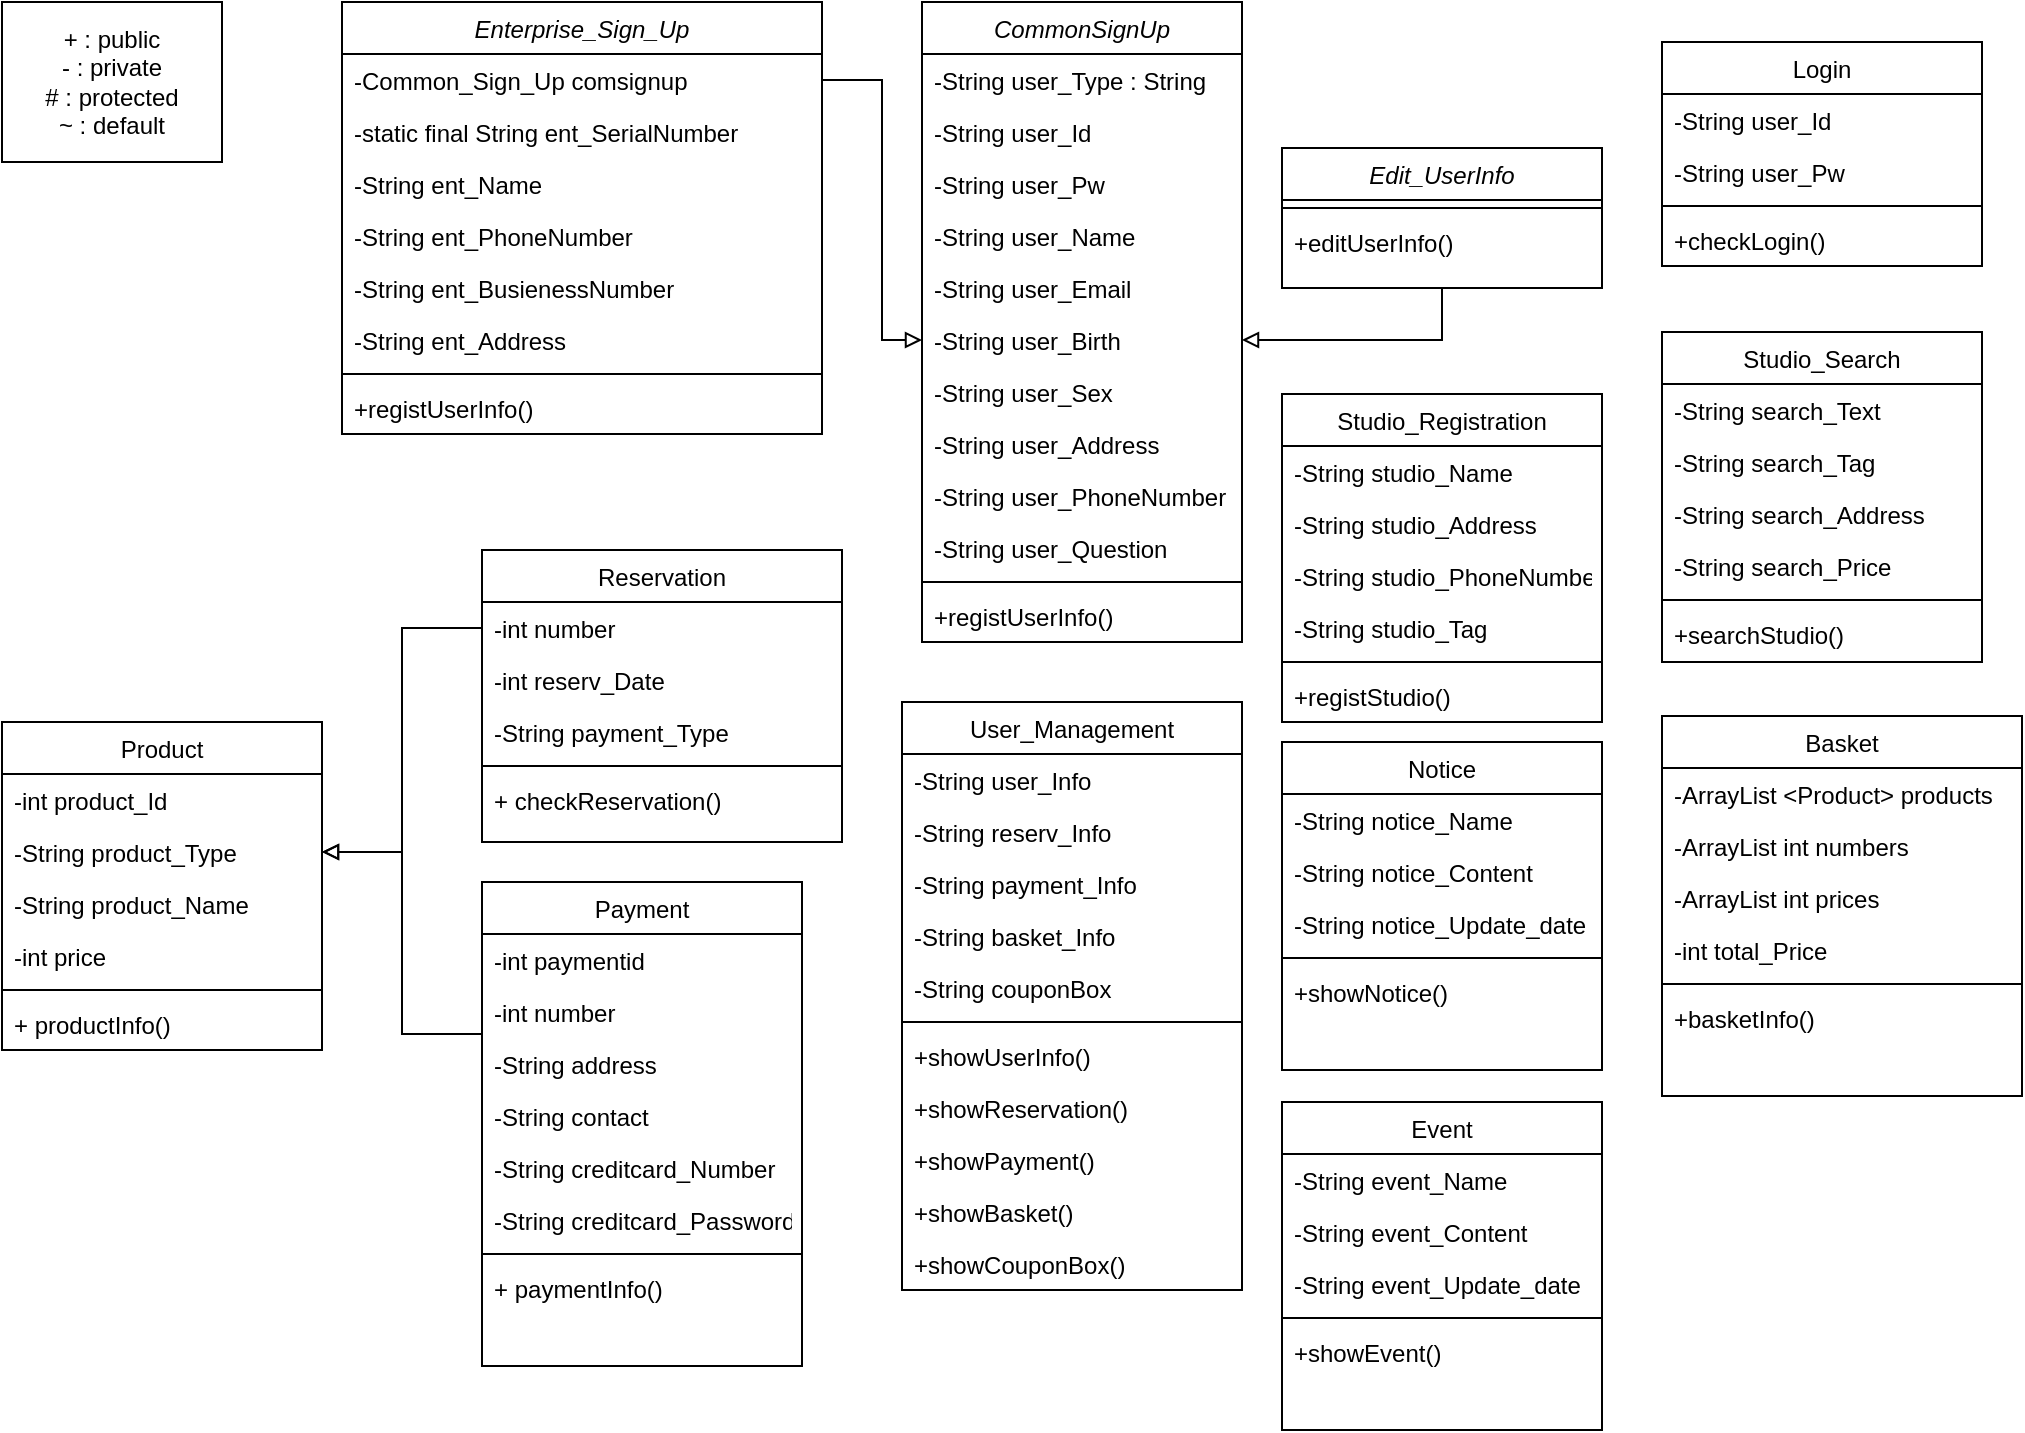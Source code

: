 <mxfile version="14.7.7" type="google"><diagram id="C5RBs43oDa-KdzZeNtuy" name="Page-1"><mxGraphModel dx="2939" dy="1079" grid="1" gridSize="10" guides="1" tooltips="1" connect="1" arrows="1" fold="1" page="1" pageScale="1" pageWidth="1169" pageHeight="827" math="0" shadow="0"><root><mxCell id="WIyWlLk6GJQsqaUBKTNV-0"/><mxCell id="WIyWlLk6GJQsqaUBKTNV-1" parent="WIyWlLk6GJQsqaUBKTNV-0"/><mxCell id="zkfFHV4jXpPFQw0GAbJ--0" value="CommonSignUp" style="swimlane;fontStyle=2;align=center;verticalAlign=top;childLayout=stackLayout;horizontal=1;startSize=26;horizontalStack=0;resizeParent=1;resizeLast=0;collapsible=1;marginBottom=0;rounded=0;shadow=0;strokeWidth=1;" parent="WIyWlLk6GJQsqaUBKTNV-1" vertex="1"><mxGeometry x="-580" y="60" width="160" height="320" as="geometry"><mxRectangle x="230" y="140" width="160" height="26" as="alternateBounds"/></mxGeometry></mxCell><mxCell id="MxGzkqweNesNPingtSe9-57" value="-String user_Type : String" style="text;align=left;verticalAlign=top;spacingLeft=4;spacingRight=4;overflow=hidden;rotatable=0;points=[[0,0.5],[1,0.5]];portConstraint=eastwest;rounded=0;shadow=0;html=0;" parent="zkfFHV4jXpPFQw0GAbJ--0" vertex="1"><mxGeometry y="26" width="160" height="26" as="geometry"/></mxCell><mxCell id="zkfFHV4jXpPFQw0GAbJ--1" value="-String user_Id" style="text;align=left;verticalAlign=top;spacingLeft=4;spacingRight=4;overflow=hidden;rotatable=0;points=[[0,0.5],[1,0.5]];portConstraint=eastwest;" parent="zkfFHV4jXpPFQw0GAbJ--0" vertex="1"><mxGeometry y="52" width="160" height="26" as="geometry"/></mxCell><mxCell id="zkfFHV4jXpPFQw0GAbJ--2" value="-String user_Pw" style="text;align=left;verticalAlign=top;spacingLeft=4;spacingRight=4;overflow=hidden;rotatable=0;points=[[0,0.5],[1,0.5]];portConstraint=eastwest;rounded=0;shadow=0;html=0;" parent="zkfFHV4jXpPFQw0GAbJ--0" vertex="1"><mxGeometry y="78" width="160" height="26" as="geometry"/></mxCell><mxCell id="zkfFHV4jXpPFQw0GAbJ--3" value="-String user_Name" style="text;align=left;verticalAlign=top;spacingLeft=4;spacingRight=4;overflow=hidden;rotatable=0;points=[[0,0.5],[1,0.5]];portConstraint=eastwest;rounded=0;shadow=0;html=0;" parent="zkfFHV4jXpPFQw0GAbJ--0" vertex="1"><mxGeometry y="104" width="160" height="26" as="geometry"/></mxCell><mxCell id="MxGzkqweNesNPingtSe9-55" value="-String user_Email" style="text;align=left;verticalAlign=top;spacingLeft=4;spacingRight=4;overflow=hidden;rotatable=0;points=[[0,0.5],[1,0.5]];portConstraint=eastwest;rounded=0;shadow=0;html=0;" parent="zkfFHV4jXpPFQw0GAbJ--0" vertex="1"><mxGeometry y="130" width="160" height="26" as="geometry"/></mxCell><mxCell id="MxGzkqweNesNPingtSe9-60" value="-String user_Birth" style="text;align=left;verticalAlign=top;spacingLeft=4;spacingRight=4;overflow=hidden;rotatable=0;points=[[0,0.5],[1,0.5]];portConstraint=eastwest;rounded=0;shadow=0;html=0;" parent="zkfFHV4jXpPFQw0GAbJ--0" vertex="1"><mxGeometry y="156" width="160" height="26" as="geometry"/></mxCell><mxCell id="MxGzkqweNesNPingtSe9-74" value="-String user_Sex" style="text;align=left;verticalAlign=top;spacingLeft=4;spacingRight=4;overflow=hidden;rotatable=0;points=[[0,0.5],[1,0.5]];portConstraint=eastwest;rounded=0;shadow=0;html=0;" parent="zkfFHV4jXpPFQw0GAbJ--0" vertex="1"><mxGeometry y="182" width="160" height="26" as="geometry"/></mxCell><mxCell id="MxGzkqweNesNPingtSe9-59" value="-String user_Address" style="text;align=left;verticalAlign=top;spacingLeft=4;spacingRight=4;overflow=hidden;rotatable=0;points=[[0,0.5],[1,0.5]];portConstraint=eastwest;rounded=0;shadow=0;html=0;" parent="zkfFHV4jXpPFQw0GAbJ--0" vertex="1"><mxGeometry y="208" width="160" height="26" as="geometry"/></mxCell><mxCell id="MxGzkqweNesNPingtSe9-58" value="-String user_PhoneNumber" style="text;align=left;verticalAlign=top;spacingLeft=4;spacingRight=4;overflow=hidden;rotatable=0;points=[[0,0.5],[1,0.5]];portConstraint=eastwest;rounded=0;shadow=0;html=0;" parent="zkfFHV4jXpPFQw0GAbJ--0" vertex="1"><mxGeometry y="234" width="160" height="26" as="geometry"/></mxCell><mxCell id="MxGzkqweNesNPingtSe9-56" value="-String user_Question" style="text;align=left;verticalAlign=top;spacingLeft=4;spacingRight=4;overflow=hidden;rotatable=0;points=[[0,0.5],[1,0.5]];portConstraint=eastwest;rounded=0;shadow=0;html=0;" parent="zkfFHV4jXpPFQw0GAbJ--0" vertex="1"><mxGeometry y="260" width="160" height="26" as="geometry"/></mxCell><mxCell id="zkfFHV4jXpPFQw0GAbJ--4" value="" style="line;html=1;strokeWidth=1;align=left;verticalAlign=middle;spacingTop=-1;spacingLeft=3;spacingRight=3;rotatable=0;labelPosition=right;points=[];portConstraint=eastwest;" parent="zkfFHV4jXpPFQw0GAbJ--0" vertex="1"><mxGeometry y="286" width="160" height="8" as="geometry"/></mxCell><mxCell id="zkfFHV4jXpPFQw0GAbJ--5" value="+registUserInfo()" style="text;align=left;verticalAlign=top;spacingLeft=4;spacingRight=4;overflow=hidden;rotatable=0;points=[[0,0.5],[1,0.5]];portConstraint=eastwest;" parent="zkfFHV4jXpPFQw0GAbJ--0" vertex="1"><mxGeometry y="294" width="160" height="26" as="geometry"/></mxCell><mxCell id="zkfFHV4jXpPFQw0GAbJ--6" value="Payment" style="swimlane;fontStyle=0;align=center;verticalAlign=top;childLayout=stackLayout;horizontal=1;startSize=26;horizontalStack=0;resizeParent=1;resizeLast=0;collapsible=1;marginBottom=0;rounded=0;shadow=0;strokeWidth=1;" parent="WIyWlLk6GJQsqaUBKTNV-1" vertex="1"><mxGeometry x="-800" y="500" width="160" height="242" as="geometry"><mxRectangle x="130" y="380" width="160" height="26" as="alternateBounds"/></mxGeometry></mxCell><mxCell id="zkfFHV4jXpPFQw0GAbJ--7" value="-int paymentid" style="text;align=left;verticalAlign=top;spacingLeft=4;spacingRight=4;overflow=hidden;rotatable=0;points=[[0,0.5],[1,0.5]];portConstraint=eastwest;" parent="zkfFHV4jXpPFQw0GAbJ--6" vertex="1"><mxGeometry y="26" width="160" height="26" as="geometry"/></mxCell><mxCell id="MxGzkqweNesNPingtSe9-85" value="-int number" style="text;align=left;verticalAlign=top;spacingLeft=4;spacingRight=4;overflow=hidden;rotatable=0;points=[[0,0.5],[1,0.5]];portConstraint=eastwest;rounded=0;shadow=0;html=0;" parent="zkfFHV4jXpPFQw0GAbJ--6" vertex="1"><mxGeometry y="52" width="160" height="26" as="geometry"/></mxCell><mxCell id="MxGzkqweNesNPingtSe9-86" value="-String address" style="text;align=left;verticalAlign=top;spacingLeft=4;spacingRight=4;overflow=hidden;rotatable=0;points=[[0,0.5],[1,0.5]];portConstraint=eastwest;rounded=0;shadow=0;html=0;" parent="zkfFHV4jXpPFQw0GAbJ--6" vertex="1"><mxGeometry y="78" width="160" height="26" as="geometry"/></mxCell><mxCell id="MxGzkqweNesNPingtSe9-88" value="-String contact" style="text;align=left;verticalAlign=top;spacingLeft=4;spacingRight=4;overflow=hidden;rotatable=0;points=[[0,0.5],[1,0.5]];portConstraint=eastwest;rounded=0;shadow=0;html=0;" parent="zkfFHV4jXpPFQw0GAbJ--6" vertex="1"><mxGeometry y="104" width="160" height="26" as="geometry"/></mxCell><mxCell id="MxGzkqweNesNPingtSe9-89" value="-String creditcard_Number" style="text;align=left;verticalAlign=top;spacingLeft=4;spacingRight=4;overflow=hidden;rotatable=0;points=[[0,0.5],[1,0.5]];portConstraint=eastwest;rounded=0;shadow=0;html=0;" parent="zkfFHV4jXpPFQw0GAbJ--6" vertex="1"><mxGeometry y="130" width="160" height="26" as="geometry"/></mxCell><mxCell id="MxGzkqweNesNPingtSe9-87" value="-String creditcard_Password" style="text;align=left;verticalAlign=top;spacingLeft=4;spacingRight=4;overflow=hidden;rotatable=0;points=[[0,0.5],[1,0.5]];portConstraint=eastwest;rounded=0;shadow=0;html=0;" parent="zkfFHV4jXpPFQw0GAbJ--6" vertex="1"><mxGeometry y="156" width="160" height="26" as="geometry"/></mxCell><mxCell id="zkfFHV4jXpPFQw0GAbJ--9" value="" style="line;html=1;strokeWidth=1;align=left;verticalAlign=middle;spacingTop=-1;spacingLeft=3;spacingRight=3;rotatable=0;labelPosition=right;points=[];portConstraint=eastwest;" parent="zkfFHV4jXpPFQw0GAbJ--6" vertex="1"><mxGeometry y="182" width="160" height="8" as="geometry"/></mxCell><mxCell id="zkfFHV4jXpPFQw0GAbJ--11" value="+ paymentInfo()" style="text;align=left;verticalAlign=top;spacingLeft=4;spacingRight=4;overflow=hidden;rotatable=0;points=[[0,0.5],[1,0.5]];portConstraint=eastwest;" parent="zkfFHV4jXpPFQw0GAbJ--6" vertex="1"><mxGeometry y="190" width="160" height="26" as="geometry"/></mxCell><mxCell id="zkfFHV4jXpPFQw0GAbJ--13" value="Reservation" style="swimlane;fontStyle=0;align=center;verticalAlign=top;childLayout=stackLayout;horizontal=1;startSize=26;horizontalStack=0;resizeParent=1;resizeLast=0;collapsible=1;marginBottom=0;rounded=0;shadow=0;strokeWidth=1;" parent="WIyWlLk6GJQsqaUBKTNV-1" vertex="1"><mxGeometry x="-800" y="334" width="180" height="146" as="geometry"><mxRectangle x="340" y="380" width="170" height="26" as="alternateBounds"/></mxGeometry></mxCell><mxCell id="MxGzkqweNesNPingtSe9-90" value="-int number" style="text;align=left;verticalAlign=top;spacingLeft=4;spacingRight=4;overflow=hidden;rotatable=0;points=[[0,0.5],[1,0.5]];portConstraint=eastwest;" parent="zkfFHV4jXpPFQw0GAbJ--13" vertex="1"><mxGeometry y="26" width="180" height="26" as="geometry"/></mxCell><mxCell id="MxGzkqweNesNPingtSe9-91" value="-int reserv_Date" style="text;align=left;verticalAlign=top;spacingLeft=4;spacingRight=4;overflow=hidden;rotatable=0;points=[[0,0.5],[1,0.5]];portConstraint=eastwest;" parent="zkfFHV4jXpPFQw0GAbJ--13" vertex="1"><mxGeometry y="52" width="180" height="26" as="geometry"/></mxCell><mxCell id="P-8NNqymHX-jwyXwm2kU-3" value="-String payment_Type" style="text;align=left;verticalAlign=top;spacingLeft=4;spacingRight=4;overflow=hidden;rotatable=0;points=[[0,0.5],[1,0.5]];portConstraint=eastwest;" parent="zkfFHV4jXpPFQw0GAbJ--13" vertex="1"><mxGeometry y="78" width="180" height="26" as="geometry"/></mxCell><mxCell id="zkfFHV4jXpPFQw0GAbJ--15" value="" style="line;html=1;strokeWidth=1;align=left;verticalAlign=middle;spacingTop=-1;spacingLeft=3;spacingRight=3;rotatable=0;labelPosition=right;points=[];portConstraint=eastwest;" parent="zkfFHV4jXpPFQw0GAbJ--13" vertex="1"><mxGeometry y="104" width="180" height="8" as="geometry"/></mxCell><mxCell id="P-8NNqymHX-jwyXwm2kU-4" value="+ checkReservation()" style="text;align=left;verticalAlign=top;spacingLeft=4;spacingRight=4;overflow=hidden;rotatable=0;points=[[0,0.5],[1,0.5]];portConstraint=eastwest;" parent="zkfFHV4jXpPFQw0GAbJ--13" vertex="1"><mxGeometry y="112" width="180" height="28" as="geometry"/></mxCell><mxCell id="zkfFHV4jXpPFQw0GAbJ--17" value="Login" style="swimlane;fontStyle=0;align=center;verticalAlign=top;childLayout=stackLayout;horizontal=1;startSize=26;horizontalStack=0;resizeParent=1;resizeLast=0;collapsible=1;marginBottom=0;rounded=0;shadow=0;strokeWidth=1;" parent="WIyWlLk6GJQsqaUBKTNV-1" vertex="1"><mxGeometry x="-210" y="80" width="160" height="112" as="geometry"><mxRectangle x="550" y="140" width="160" height="26" as="alternateBounds"/></mxGeometry></mxCell><mxCell id="zkfFHV4jXpPFQw0GAbJ--18" value="-String user_Id" style="text;align=left;verticalAlign=top;spacingLeft=4;spacingRight=4;overflow=hidden;rotatable=0;points=[[0,0.5],[1,0.5]];portConstraint=eastwest;" parent="zkfFHV4jXpPFQw0GAbJ--17" vertex="1"><mxGeometry y="26" width="160" height="26" as="geometry"/></mxCell><mxCell id="zkfFHV4jXpPFQw0GAbJ--19" value="-String user_Pw" style="text;align=left;verticalAlign=top;spacingLeft=4;spacingRight=4;overflow=hidden;rotatable=0;points=[[0,0.5],[1,0.5]];portConstraint=eastwest;rounded=0;shadow=0;html=0;" parent="zkfFHV4jXpPFQw0GAbJ--17" vertex="1"><mxGeometry y="52" width="160" height="26" as="geometry"/></mxCell><mxCell id="zkfFHV4jXpPFQw0GAbJ--23" value="" style="line;html=1;strokeWidth=1;align=left;verticalAlign=middle;spacingTop=-1;spacingLeft=3;spacingRight=3;rotatable=0;labelPosition=right;points=[];portConstraint=eastwest;" parent="zkfFHV4jXpPFQw0GAbJ--17" vertex="1"><mxGeometry y="78" width="160" height="8" as="geometry"/></mxCell><mxCell id="P-8NNqymHX-jwyXwm2kU-0" value="+checkLogin()" style="text;align=left;verticalAlign=top;spacingLeft=4;spacingRight=4;overflow=hidden;rotatable=0;points=[[0,0.5],[1,0.5]];portConstraint=eastwest;" parent="zkfFHV4jXpPFQw0GAbJ--17" vertex="1"><mxGeometry y="86" width="160" height="26" as="geometry"/></mxCell><mxCell id="MxGzkqweNesNPingtSe9-0" value="+ : public&lt;br&gt;- : private&lt;br&gt;# : protected&lt;br&gt;~ : default" style="rounded=0;whiteSpace=wrap;html=1;" parent="WIyWlLk6GJQsqaUBKTNV-1" vertex="1"><mxGeometry x="-1040" y="60" width="110" height="80" as="geometry"/></mxCell><mxCell id="MxGzkqweNesNPingtSe9-1" value="Basket" style="swimlane;fontStyle=0;align=center;verticalAlign=top;childLayout=stackLayout;horizontal=1;startSize=26;horizontalStack=0;resizeParent=1;resizeLast=0;collapsible=1;marginBottom=0;rounded=0;shadow=0;strokeWidth=1;" parent="WIyWlLk6GJQsqaUBKTNV-1" vertex="1"><mxGeometry x="-210" y="417" width="180" height="190" as="geometry"><mxRectangle x="550" y="140" width="160" height="26" as="alternateBounds"/></mxGeometry></mxCell><mxCell id="MxGzkqweNesNPingtSe9-2" value="-ArrayList &lt;Product&gt; products" style="text;align=left;verticalAlign=top;spacingLeft=4;spacingRight=4;overflow=hidden;rotatable=0;points=[[0,0.5],[1,0.5]];portConstraint=eastwest;" parent="MxGzkqweNesNPingtSe9-1" vertex="1"><mxGeometry y="26" width="180" height="26" as="geometry"/></mxCell><mxCell id="MxGzkqweNesNPingtSe9-3" value="-ArrayList int numbers" style="text;align=left;verticalAlign=top;spacingLeft=4;spacingRight=4;overflow=hidden;rotatable=0;points=[[0,0.5],[1,0.5]];portConstraint=eastwest;rounded=0;shadow=0;html=0;" parent="MxGzkqweNesNPingtSe9-1" vertex="1"><mxGeometry y="52" width="180" height="26" as="geometry"/></mxCell><mxCell id="MxGzkqweNesNPingtSe9-4" value="-ArrayList int prices" style="text;align=left;verticalAlign=top;spacingLeft=4;spacingRight=4;overflow=hidden;rotatable=0;points=[[0,0.5],[1,0.5]];portConstraint=eastwest;rounded=0;shadow=0;html=0;" parent="MxGzkqweNesNPingtSe9-1" vertex="1"><mxGeometry y="78" width="180" height="26" as="geometry"/></mxCell><mxCell id="MxGzkqweNesNPingtSe9-5" value="-int total_Price" style="text;align=left;verticalAlign=top;spacingLeft=4;spacingRight=4;overflow=hidden;rotatable=0;points=[[0,0.5],[1,0.5]];portConstraint=eastwest;rounded=0;shadow=0;html=0;" parent="MxGzkqweNesNPingtSe9-1" vertex="1"><mxGeometry y="104" width="180" height="26" as="geometry"/></mxCell><mxCell id="MxGzkqweNesNPingtSe9-7" value="" style="line;html=1;strokeWidth=1;align=left;verticalAlign=middle;spacingTop=-1;spacingLeft=3;spacingRight=3;rotatable=0;labelPosition=right;points=[];portConstraint=eastwest;" parent="MxGzkqweNesNPingtSe9-1" vertex="1"><mxGeometry y="130" width="180" height="8" as="geometry"/></mxCell><mxCell id="MxGzkqweNesNPingtSe9-8" value="+basketInfo()" style="text;align=left;verticalAlign=top;spacingLeft=4;spacingRight=4;overflow=hidden;rotatable=0;points=[[0,0.5],[1,0.5]];portConstraint=eastwest;" parent="MxGzkqweNesNPingtSe9-1" vertex="1"><mxGeometry y="138" width="180" height="26" as="geometry"/></mxCell><mxCell id="MxGzkqweNesNPingtSe9-10" value="Studio_Registration" style="swimlane;fontStyle=0;align=center;verticalAlign=top;childLayout=stackLayout;horizontal=1;startSize=26;horizontalStack=0;resizeParent=1;resizeLast=0;collapsible=1;marginBottom=0;rounded=0;shadow=0;strokeWidth=1;" parent="WIyWlLk6GJQsqaUBKTNV-1" vertex="1"><mxGeometry x="-400" y="256" width="160" height="164" as="geometry"><mxRectangle x="550" y="140" width="160" height="26" as="alternateBounds"/></mxGeometry></mxCell><mxCell id="MxGzkqweNesNPingtSe9-11" value="-String studio_Name" style="text;align=left;verticalAlign=top;spacingLeft=4;spacingRight=4;overflow=hidden;rotatable=0;points=[[0,0.5],[1,0.5]];portConstraint=eastwest;" parent="MxGzkqweNesNPingtSe9-10" vertex="1"><mxGeometry y="26" width="160" height="26" as="geometry"/></mxCell><mxCell id="MxGzkqweNesNPingtSe9-12" value="-String studio_Address" style="text;align=left;verticalAlign=top;spacingLeft=4;spacingRight=4;overflow=hidden;rotatable=0;points=[[0,0.5],[1,0.5]];portConstraint=eastwest;rounded=0;shadow=0;html=0;" parent="MxGzkqweNesNPingtSe9-10" vertex="1"><mxGeometry y="52" width="160" height="26" as="geometry"/></mxCell><mxCell id="MxGzkqweNesNPingtSe9-13" value="-String studio_PhoneNumber" style="text;align=left;verticalAlign=top;spacingLeft=4;spacingRight=4;overflow=hidden;rotatable=0;points=[[0,0.5],[1,0.5]];portConstraint=eastwest;rounded=0;shadow=0;html=0;" parent="MxGzkqweNesNPingtSe9-10" vertex="1"><mxGeometry y="78" width="160" height="26" as="geometry"/></mxCell><mxCell id="MxGzkqweNesNPingtSe9-14" value="-String studio_Tag" style="text;align=left;verticalAlign=top;spacingLeft=4;spacingRight=4;overflow=hidden;rotatable=0;points=[[0,0.5],[1,0.5]];portConstraint=eastwest;rounded=0;shadow=0;html=0;" parent="MxGzkqweNesNPingtSe9-10" vertex="1"><mxGeometry y="104" width="160" height="26" as="geometry"/></mxCell><mxCell id="MxGzkqweNesNPingtSe9-16" value="" style="line;html=1;strokeWidth=1;align=left;verticalAlign=middle;spacingTop=-1;spacingLeft=3;spacingRight=3;rotatable=0;labelPosition=right;points=[];portConstraint=eastwest;" parent="MxGzkqweNesNPingtSe9-10" vertex="1"><mxGeometry y="130" width="160" height="8" as="geometry"/></mxCell><mxCell id="MxGzkqweNesNPingtSe9-17" value="+registStudio()" style="text;align=left;verticalAlign=top;spacingLeft=4;spacingRight=4;overflow=hidden;rotatable=0;points=[[0,0.5],[1,0.5]];portConstraint=eastwest;" parent="MxGzkqweNesNPingtSe9-10" vertex="1"><mxGeometry y="138" width="160" height="26" as="geometry"/></mxCell><mxCell id="MxGzkqweNesNPingtSe9-19" value="User_Management" style="swimlane;fontStyle=0;align=center;verticalAlign=top;childLayout=stackLayout;horizontal=1;startSize=26;horizontalStack=0;resizeParent=1;resizeLast=0;collapsible=1;marginBottom=0;rounded=0;shadow=0;strokeWidth=1;" parent="WIyWlLk6GJQsqaUBKTNV-1" vertex="1"><mxGeometry x="-590" y="410" width="170" height="294" as="geometry"><mxRectangle x="550" y="140" width="160" height="26" as="alternateBounds"/></mxGeometry></mxCell><mxCell id="MxGzkqweNesNPingtSe9-20" value="-String user_Info" style="text;align=left;verticalAlign=top;spacingLeft=4;spacingRight=4;overflow=hidden;rotatable=0;points=[[0,0.5],[1,0.5]];portConstraint=eastwest;" parent="MxGzkqweNesNPingtSe9-19" vertex="1"><mxGeometry y="26" width="170" height="26" as="geometry"/></mxCell><mxCell id="MxGzkqweNesNPingtSe9-21" value="-String reserv_Info" style="text;align=left;verticalAlign=top;spacingLeft=4;spacingRight=4;overflow=hidden;rotatable=0;points=[[0,0.5],[1,0.5]];portConstraint=eastwest;rounded=0;shadow=0;html=0;" parent="MxGzkqweNesNPingtSe9-19" vertex="1"><mxGeometry y="52" width="170" height="26" as="geometry"/></mxCell><mxCell id="MxGzkqweNesNPingtSe9-22" value="-String payment_Info" style="text;align=left;verticalAlign=top;spacingLeft=4;spacingRight=4;overflow=hidden;rotatable=0;points=[[0,0.5],[1,0.5]];portConstraint=eastwest;rounded=0;shadow=0;html=0;" parent="MxGzkqweNesNPingtSe9-19" vertex="1"><mxGeometry y="78" width="170" height="26" as="geometry"/></mxCell><mxCell id="MxGzkqweNesNPingtSe9-23" value="-String basket_Info" style="text;align=left;verticalAlign=top;spacingLeft=4;spacingRight=4;overflow=hidden;rotatable=0;points=[[0,0.5],[1,0.5]];portConstraint=eastwest;rounded=0;shadow=0;html=0;" parent="MxGzkqweNesNPingtSe9-19" vertex="1"><mxGeometry y="104" width="170" height="26" as="geometry"/></mxCell><mxCell id="MxGzkqweNesNPingtSe9-24" value="-String couponBox" style="text;align=left;verticalAlign=top;spacingLeft=4;spacingRight=4;overflow=hidden;rotatable=0;points=[[0,0.5],[1,0.5]];portConstraint=eastwest;rounded=0;shadow=0;html=0;" parent="MxGzkqweNesNPingtSe9-19" vertex="1"><mxGeometry y="130" width="170" height="26" as="geometry"/></mxCell><mxCell id="MxGzkqweNesNPingtSe9-25" value="" style="line;html=1;strokeWidth=1;align=left;verticalAlign=middle;spacingTop=-1;spacingLeft=3;spacingRight=3;rotatable=0;labelPosition=right;points=[];portConstraint=eastwest;" parent="MxGzkqweNesNPingtSe9-19" vertex="1"><mxGeometry y="156" width="170" height="8" as="geometry"/></mxCell><mxCell id="MxGzkqweNesNPingtSe9-26" value="+showUserInfo()" style="text;align=left;verticalAlign=top;spacingLeft=4;spacingRight=4;overflow=hidden;rotatable=0;points=[[0,0.5],[1,0.5]];portConstraint=eastwest;" parent="MxGzkqweNesNPingtSe9-19" vertex="1"><mxGeometry y="164" width="170" height="26" as="geometry"/></mxCell><mxCell id="P-8NNqymHX-jwyXwm2kU-6" value="+showReservation()" style="text;align=left;verticalAlign=top;spacingLeft=4;spacingRight=4;overflow=hidden;rotatable=0;points=[[0,0.5],[1,0.5]];portConstraint=eastwest;" parent="MxGzkqweNesNPingtSe9-19" vertex="1"><mxGeometry y="190" width="170" height="26" as="geometry"/></mxCell><mxCell id="P-8NNqymHX-jwyXwm2kU-7" value="+showPayment()" style="text;align=left;verticalAlign=top;spacingLeft=4;spacingRight=4;overflow=hidden;rotatable=0;points=[[0,0.5],[1,0.5]];portConstraint=eastwest;" parent="MxGzkqweNesNPingtSe9-19" vertex="1"><mxGeometry y="216" width="170" height="26" as="geometry"/></mxCell><mxCell id="P-8NNqymHX-jwyXwm2kU-8" value="+showBasket()" style="text;align=left;verticalAlign=top;spacingLeft=4;spacingRight=4;overflow=hidden;rotatable=0;points=[[0,0.5],[1,0.5]];portConstraint=eastwest;" parent="MxGzkqweNesNPingtSe9-19" vertex="1"><mxGeometry y="242" width="170" height="26" as="geometry"/></mxCell><mxCell id="P-8NNqymHX-jwyXwm2kU-9" value="+showCouponBox()" style="text;align=left;verticalAlign=top;spacingLeft=4;spacingRight=4;overflow=hidden;rotatable=0;points=[[0,0.5],[1,0.5]];portConstraint=eastwest;" parent="MxGzkqweNesNPingtSe9-19" vertex="1"><mxGeometry y="268" width="170" height="26" as="geometry"/></mxCell><mxCell id="MxGzkqweNesNPingtSe9-28" value="Studio_Search" style="swimlane;fontStyle=0;align=center;verticalAlign=top;childLayout=stackLayout;horizontal=1;startSize=26;horizontalStack=0;resizeParent=1;resizeLast=0;collapsible=1;marginBottom=0;rounded=0;shadow=0;strokeWidth=1;" parent="WIyWlLk6GJQsqaUBKTNV-1" vertex="1"><mxGeometry x="-210" y="225" width="160" height="165" as="geometry"><mxRectangle x="550" y="140" width="160" height="26" as="alternateBounds"/></mxGeometry></mxCell><mxCell id="MxGzkqweNesNPingtSe9-29" value="-String search_Text" style="text;align=left;verticalAlign=top;spacingLeft=4;spacingRight=4;overflow=hidden;rotatable=0;points=[[0,0.5],[1,0.5]];portConstraint=eastwest;" parent="MxGzkqweNesNPingtSe9-28" vertex="1"><mxGeometry y="26" width="160" height="26" as="geometry"/></mxCell><mxCell id="MxGzkqweNesNPingtSe9-102" value="-String search_Tag" style="text;align=left;verticalAlign=top;spacingLeft=4;spacingRight=4;overflow=hidden;rotatable=0;points=[[0,0.5],[1,0.5]];portConstraint=eastwest;" parent="MxGzkqweNesNPingtSe9-28" vertex="1"><mxGeometry y="52" width="160" height="26" as="geometry"/></mxCell><mxCell id="MxGzkqweNesNPingtSe9-103" value="-String search_Address" style="text;align=left;verticalAlign=top;spacingLeft=4;spacingRight=4;overflow=hidden;rotatable=0;points=[[0,0.5],[1,0.5]];portConstraint=eastwest;" parent="MxGzkqweNesNPingtSe9-28" vertex="1"><mxGeometry y="78" width="160" height="26" as="geometry"/></mxCell><mxCell id="MxGzkqweNesNPingtSe9-104" value="-String search_Price" style="text;align=left;verticalAlign=top;spacingLeft=4;spacingRight=4;overflow=hidden;rotatable=0;points=[[0,0.5],[1,0.5]];portConstraint=eastwest;" parent="MxGzkqweNesNPingtSe9-28" vertex="1"><mxGeometry y="104" width="160" height="26" as="geometry"/></mxCell><mxCell id="MxGzkqweNesNPingtSe9-34" value="" style="line;html=1;strokeWidth=1;align=left;verticalAlign=middle;spacingTop=-1;spacingLeft=3;spacingRight=3;rotatable=0;labelPosition=right;points=[];portConstraint=eastwest;" parent="MxGzkqweNesNPingtSe9-28" vertex="1"><mxGeometry y="130" width="160" height="8" as="geometry"/></mxCell><mxCell id="MxGzkqweNesNPingtSe9-35" value="+searchStudio()" style="text;align=left;verticalAlign=top;spacingLeft=4;spacingRight=4;overflow=hidden;rotatable=0;points=[[0,0.5],[1,0.5]];portConstraint=eastwest;" parent="MxGzkqweNesNPingtSe9-28" vertex="1"><mxGeometry y="138" width="160" height="26" as="geometry"/></mxCell><mxCell id="MxGzkqweNesNPingtSe9-37" value="Notice" style="swimlane;fontStyle=0;align=center;verticalAlign=top;childLayout=stackLayout;horizontal=1;startSize=26;horizontalStack=0;resizeParent=1;resizeLast=0;collapsible=1;marginBottom=0;rounded=0;shadow=0;strokeWidth=1;" parent="WIyWlLk6GJQsqaUBKTNV-1" vertex="1"><mxGeometry x="-400" y="430" width="160" height="164" as="geometry"><mxRectangle x="550" y="140" width="160" height="26" as="alternateBounds"/></mxGeometry></mxCell><mxCell id="MxGzkqweNesNPingtSe9-38" value="-String notice_Name" style="text;align=left;verticalAlign=top;spacingLeft=4;spacingRight=4;overflow=hidden;rotatable=0;points=[[0,0.5],[1,0.5]];portConstraint=eastwest;" parent="MxGzkqweNesNPingtSe9-37" vertex="1"><mxGeometry y="26" width="160" height="26" as="geometry"/></mxCell><mxCell id="MxGzkqweNesNPingtSe9-39" value="-String notice_Content" style="text;align=left;verticalAlign=top;spacingLeft=4;spacingRight=4;overflow=hidden;rotatable=0;points=[[0,0.5],[1,0.5]];portConstraint=eastwest;rounded=0;shadow=0;html=0;" parent="MxGzkqweNesNPingtSe9-37" vertex="1"><mxGeometry y="52" width="160" height="26" as="geometry"/></mxCell><mxCell id="MxGzkqweNesNPingtSe9-40" value="-String notice_Update_date" style="text;align=left;verticalAlign=top;spacingLeft=4;spacingRight=4;overflow=hidden;rotatable=0;points=[[0,0.5],[1,0.5]];portConstraint=eastwest;rounded=0;shadow=0;html=0;" parent="MxGzkqweNesNPingtSe9-37" vertex="1"><mxGeometry y="78" width="160" height="26" as="geometry"/></mxCell><mxCell id="MxGzkqweNesNPingtSe9-43" value="" style="line;html=1;strokeWidth=1;align=left;verticalAlign=middle;spacingTop=-1;spacingLeft=3;spacingRight=3;rotatable=0;labelPosition=right;points=[];portConstraint=eastwest;" parent="MxGzkqweNesNPingtSe9-37" vertex="1"><mxGeometry y="104" width="160" height="8" as="geometry"/></mxCell><mxCell id="P-8NNqymHX-jwyXwm2kU-5" value="+showNotice()" style="text;align=left;verticalAlign=top;spacingLeft=4;spacingRight=4;overflow=hidden;rotatable=0;points=[[0,0.5],[1,0.5]];portConstraint=eastwest;" parent="MxGzkqweNesNPingtSe9-37" vertex="1"><mxGeometry y="112" width="160" height="26" as="geometry"/></mxCell><mxCell id="MxGzkqweNesNPingtSe9-61" value="Enterprise_Sign_Up" style="swimlane;fontStyle=2;align=center;verticalAlign=top;childLayout=stackLayout;horizontal=1;startSize=26;horizontalStack=0;resizeParent=1;resizeLast=0;collapsible=1;marginBottom=0;rounded=0;shadow=0;strokeWidth=1;" parent="WIyWlLk6GJQsqaUBKTNV-1" vertex="1"><mxGeometry x="-870" y="60" width="240" height="216" as="geometry"><mxRectangle x="230" y="140" width="160" height="26" as="alternateBounds"/></mxGeometry></mxCell><mxCell id="MxGzkqweNesNPingtSe9-73" value="-Common_Sign_Up comsignup" style="text;align=left;verticalAlign=top;spacingLeft=4;spacingRight=4;overflow=hidden;rotatable=0;points=[[0,0.5],[1,0.5]];portConstraint=eastwest;rounded=0;shadow=0;html=0;" parent="MxGzkqweNesNPingtSe9-61" vertex="1"><mxGeometry y="26" width="240" height="26" as="geometry"/></mxCell><mxCell id="MxGzkqweNesNPingtSe9-84" value="-static final String ent_SerialNumber" style="text;align=left;verticalAlign=top;spacingLeft=4;spacingRight=4;overflow=hidden;rotatable=0;points=[[0,0.5],[1,0.5]];portConstraint=eastwest;rounded=0;shadow=0;html=0;" parent="MxGzkqweNesNPingtSe9-61" vertex="1"><mxGeometry y="52" width="240" height="26" as="geometry"/></mxCell><mxCell id="MxGzkqweNesNPingtSe9-62" value="-String ent_Name" style="text;align=left;verticalAlign=top;spacingLeft=4;spacingRight=4;overflow=hidden;rotatable=0;points=[[0,0.5],[1,0.5]];portConstraint=eastwest;rounded=0;shadow=0;html=0;" parent="MxGzkqweNesNPingtSe9-61" vertex="1"><mxGeometry y="78" width="240" height="26" as="geometry"/></mxCell><mxCell id="MxGzkqweNesNPingtSe9-63" value="-String ent_PhoneNumber" style="text;align=left;verticalAlign=top;spacingLeft=4;spacingRight=4;overflow=hidden;rotatable=0;points=[[0,0.5],[1,0.5]];portConstraint=eastwest;" parent="MxGzkqweNesNPingtSe9-61" vertex="1"><mxGeometry y="104" width="240" height="26" as="geometry"/></mxCell><mxCell id="MxGzkqweNesNPingtSe9-64" value="-String ent_BusienessNumber" style="text;align=left;verticalAlign=top;spacingLeft=4;spacingRight=4;overflow=hidden;rotatable=0;points=[[0,0.5],[1,0.5]];portConstraint=eastwest;rounded=0;shadow=0;html=0;" parent="MxGzkqweNesNPingtSe9-61" vertex="1"><mxGeometry y="130" width="240" height="26" as="geometry"/></mxCell><mxCell id="MxGzkqweNesNPingtSe9-65" value="-String ent_Address" style="text;align=left;verticalAlign=top;spacingLeft=4;spacingRight=4;overflow=hidden;rotatable=0;points=[[0,0.5],[1,0.5]];portConstraint=eastwest;rounded=0;shadow=0;html=0;" parent="MxGzkqweNesNPingtSe9-61" vertex="1"><mxGeometry y="156" width="240" height="26" as="geometry"/></mxCell><mxCell id="MxGzkqweNesNPingtSe9-71" value="" style="line;html=1;strokeWidth=1;align=left;verticalAlign=middle;spacingTop=-1;spacingLeft=3;spacingRight=3;rotatable=0;labelPosition=right;points=[];portConstraint=eastwest;" parent="MxGzkqweNesNPingtSe9-61" vertex="1"><mxGeometry y="182" width="240" height="8" as="geometry"/></mxCell><mxCell id="P-8NNqymHX-jwyXwm2kU-1" value="+registUserInfo()" style="text;align=left;verticalAlign=top;spacingLeft=4;spacingRight=4;overflow=hidden;rotatable=0;points=[[0,0.5],[1,0.5]];portConstraint=eastwest;" parent="MxGzkqweNesNPingtSe9-61" vertex="1"><mxGeometry y="190" width="240" height="26" as="geometry"/></mxCell><mxCell id="MxGzkqweNesNPingtSe9-75" style="edgeStyle=orthogonalEdgeStyle;rounded=0;orthogonalLoop=1;jettySize=auto;html=1;entryX=0;entryY=0.5;entryDx=0;entryDy=0;endArrow=block;endFill=0;exitX=1;exitY=0.5;exitDx=0;exitDy=0;" parent="WIyWlLk6GJQsqaUBKTNV-1" source="MxGzkqweNesNPingtSe9-73" target="MxGzkqweNesNPingtSe9-60" edge="1"><mxGeometry relative="1" as="geometry"><Array as="points"><mxPoint x="-600" y="99"/><mxPoint x="-600" y="229"/></Array></mxGeometry></mxCell><mxCell id="MxGzkqweNesNPingtSe9-76" value="Event" style="swimlane;fontStyle=0;align=center;verticalAlign=top;childLayout=stackLayout;horizontal=1;startSize=26;horizontalStack=0;resizeParent=1;resizeLast=0;collapsible=1;marginBottom=0;rounded=0;shadow=0;strokeWidth=1;" parent="WIyWlLk6GJQsqaUBKTNV-1" vertex="1"><mxGeometry x="-400" y="610" width="160" height="164" as="geometry"><mxRectangle x="550" y="140" width="160" height="26" as="alternateBounds"/></mxGeometry></mxCell><mxCell id="MxGzkqweNesNPingtSe9-77" value="-String event_Name" style="text;align=left;verticalAlign=top;spacingLeft=4;spacingRight=4;overflow=hidden;rotatable=0;points=[[0,0.5],[1,0.5]];portConstraint=eastwest;" parent="MxGzkqweNesNPingtSe9-76" vertex="1"><mxGeometry y="26" width="160" height="26" as="geometry"/></mxCell><mxCell id="MxGzkqweNesNPingtSe9-78" value="-String event_Content" style="text;align=left;verticalAlign=top;spacingLeft=4;spacingRight=4;overflow=hidden;rotatable=0;points=[[0,0.5],[1,0.5]];portConstraint=eastwest;rounded=0;shadow=0;html=0;" parent="MxGzkqweNesNPingtSe9-76" vertex="1"><mxGeometry y="52" width="160" height="26" as="geometry"/></mxCell><mxCell id="MxGzkqweNesNPingtSe9-79" value="-String event_Update_date" style="text;align=left;verticalAlign=top;spacingLeft=4;spacingRight=4;overflow=hidden;rotatable=0;points=[[0,0.5],[1,0.5]];portConstraint=eastwest;rounded=0;shadow=0;html=0;" parent="MxGzkqweNesNPingtSe9-76" vertex="1"><mxGeometry y="78" width="160" height="26" as="geometry"/></mxCell><mxCell id="MxGzkqweNesNPingtSe9-80" value="" style="line;html=1;strokeWidth=1;align=left;verticalAlign=middle;spacingTop=-1;spacingLeft=3;spacingRight=3;rotatable=0;labelPosition=right;points=[];portConstraint=eastwest;" parent="MxGzkqweNesNPingtSe9-76" vertex="1"><mxGeometry y="104" width="160" height="8" as="geometry"/></mxCell><mxCell id="MxGzkqweNesNPingtSe9-81" value="+showEvent()" style="text;align=left;verticalAlign=top;spacingLeft=4;spacingRight=4;overflow=hidden;rotatable=0;points=[[0,0.5],[1,0.5]];portConstraint=eastwest;" parent="MxGzkqweNesNPingtSe9-76" vertex="1"><mxGeometry y="112" width="160" height="26" as="geometry"/></mxCell><mxCell id="MxGzkqweNesNPingtSe9-93" value="Product" style="swimlane;fontStyle=0;align=center;verticalAlign=top;childLayout=stackLayout;horizontal=1;startSize=26;horizontalStack=0;resizeParent=1;resizeLast=0;collapsible=1;marginBottom=0;rounded=0;shadow=0;strokeWidth=1;" parent="WIyWlLk6GJQsqaUBKTNV-1" vertex="1"><mxGeometry x="-1040" y="420" width="160" height="164" as="geometry"><mxRectangle x="340" y="380" width="170" height="26" as="alternateBounds"/></mxGeometry></mxCell><mxCell id="MxGzkqweNesNPingtSe9-94" value="-int product_Id&#10;" style="text;align=left;verticalAlign=top;spacingLeft=4;spacingRight=4;overflow=hidden;rotatable=0;points=[[0,0.5],[1,0.5]];portConstraint=eastwest;" parent="MxGzkqweNesNPingtSe9-93" vertex="1"><mxGeometry y="26" width="160" height="26" as="geometry"/></mxCell><mxCell id="MxGzkqweNesNPingtSe9-95" value="-String product_Type" style="text;align=left;verticalAlign=top;spacingLeft=4;spacingRight=4;overflow=hidden;rotatable=0;points=[[0,0.5],[1,0.5]];portConstraint=eastwest;" parent="MxGzkqweNesNPingtSe9-93" vertex="1"><mxGeometry y="52" width="160" height="26" as="geometry"/></mxCell><mxCell id="MxGzkqweNesNPingtSe9-96" value="-String product_Name" style="text;align=left;verticalAlign=top;spacingLeft=4;spacingRight=4;overflow=hidden;rotatable=0;points=[[0,0.5],[1,0.5]];portConstraint=eastwest;" parent="MxGzkqweNesNPingtSe9-93" vertex="1"><mxGeometry y="78" width="160" height="26" as="geometry"/></mxCell><mxCell id="MxGzkqweNesNPingtSe9-97" value="-int price" style="text;align=left;verticalAlign=top;spacingLeft=4;spacingRight=4;overflow=hidden;rotatable=0;points=[[0,0.5],[1,0.5]];portConstraint=eastwest;" parent="MxGzkqweNesNPingtSe9-93" vertex="1"><mxGeometry y="104" width="160" height="26" as="geometry"/></mxCell><mxCell id="MxGzkqweNesNPingtSe9-98" value="" style="line;html=1;strokeWidth=1;align=left;verticalAlign=middle;spacingTop=-1;spacingLeft=3;spacingRight=3;rotatable=0;labelPosition=right;points=[];portConstraint=eastwest;" parent="MxGzkqweNesNPingtSe9-93" vertex="1"><mxGeometry y="130" width="160" height="8" as="geometry"/></mxCell><mxCell id="P-8NNqymHX-jwyXwm2kU-2" value="+ productInfo()" style="text;align=left;verticalAlign=top;spacingLeft=4;spacingRight=4;overflow=hidden;rotatable=0;points=[[0,0.5],[1,0.5]];portConstraint=eastwest;" parent="MxGzkqweNesNPingtSe9-93" vertex="1"><mxGeometry y="138" width="160" height="26" as="geometry"/></mxCell><mxCell id="MxGzkqweNesNPingtSe9-99" style="edgeStyle=orthogonalEdgeStyle;rounded=0;orthogonalLoop=1;jettySize=auto;html=1;entryX=0;entryY=0.5;entryDx=0;entryDy=0;endArrow=none;endFill=0;exitX=1;exitY=0.5;exitDx=0;exitDy=0;startArrow=block;startFill=0;" parent="WIyWlLk6GJQsqaUBKTNV-1" source="MxGzkqweNesNPingtSe9-95" edge="1"><mxGeometry relative="1" as="geometry"><Array as="points"><mxPoint x="-840" y="485"/><mxPoint x="-840" y="373"/></Array><mxPoint x="-800" y="373" as="targetPoint"/></mxGeometry></mxCell><mxCell id="MxGzkqweNesNPingtSe9-100" style="edgeStyle=orthogonalEdgeStyle;rounded=0;orthogonalLoop=1;jettySize=auto;html=1;entryX=0;entryY=0.5;entryDx=0;entryDy=0;endArrow=none;endFill=0;startArrow=block;startFill=0;" parent="WIyWlLk6GJQsqaUBKTNV-1" source="MxGzkqweNesNPingtSe9-95" edge="1"><mxGeometry relative="1" as="geometry"><mxPoint x="-800" y="576" as="targetPoint"/><Array as="points"><mxPoint x="-840" y="485"/><mxPoint x="-840" y="576"/></Array></mxGeometry></mxCell><mxCell id="P-8NNqymHX-jwyXwm2kU-23" style="edgeStyle=orthogonalEdgeStyle;rounded=0;orthogonalLoop=1;jettySize=auto;html=1;entryX=1;entryY=0.5;entryDx=0;entryDy=0;endArrow=block;endFill=0;" parent="WIyWlLk6GJQsqaUBKTNV-1" source="P-8NNqymHX-jwyXwm2kU-10" target="MxGzkqweNesNPingtSe9-60" edge="1"><mxGeometry relative="1" as="geometry"/></mxCell><mxCell id="P-8NNqymHX-jwyXwm2kU-10" value="Edit_UserInfo" style="swimlane;fontStyle=2;align=center;verticalAlign=top;childLayout=stackLayout;horizontal=1;startSize=26;horizontalStack=0;resizeParent=1;resizeLast=0;collapsible=1;marginBottom=0;rounded=0;shadow=0;strokeWidth=1;" parent="WIyWlLk6GJQsqaUBKTNV-1" vertex="1"><mxGeometry x="-400" y="133" width="160" height="70" as="geometry"><mxRectangle x="230" y="140" width="160" height="26" as="alternateBounds"/></mxGeometry></mxCell><mxCell id="P-8NNqymHX-jwyXwm2kU-21" value="" style="line;html=1;strokeWidth=1;align=left;verticalAlign=middle;spacingTop=-1;spacingLeft=3;spacingRight=3;rotatable=0;labelPosition=right;points=[];portConstraint=eastwest;" parent="P-8NNqymHX-jwyXwm2kU-10" vertex="1"><mxGeometry y="26" width="160" height="8" as="geometry"/></mxCell><mxCell id="P-8NNqymHX-jwyXwm2kU-22" value="+editUserInfo()" style="text;align=left;verticalAlign=top;spacingLeft=4;spacingRight=4;overflow=hidden;rotatable=0;points=[[0,0.5],[1,0.5]];portConstraint=eastwest;" parent="P-8NNqymHX-jwyXwm2kU-10" vertex="1"><mxGeometry y="34" width="160" height="26" as="geometry"/></mxCell></root></mxGraphModel></diagram></mxfile>